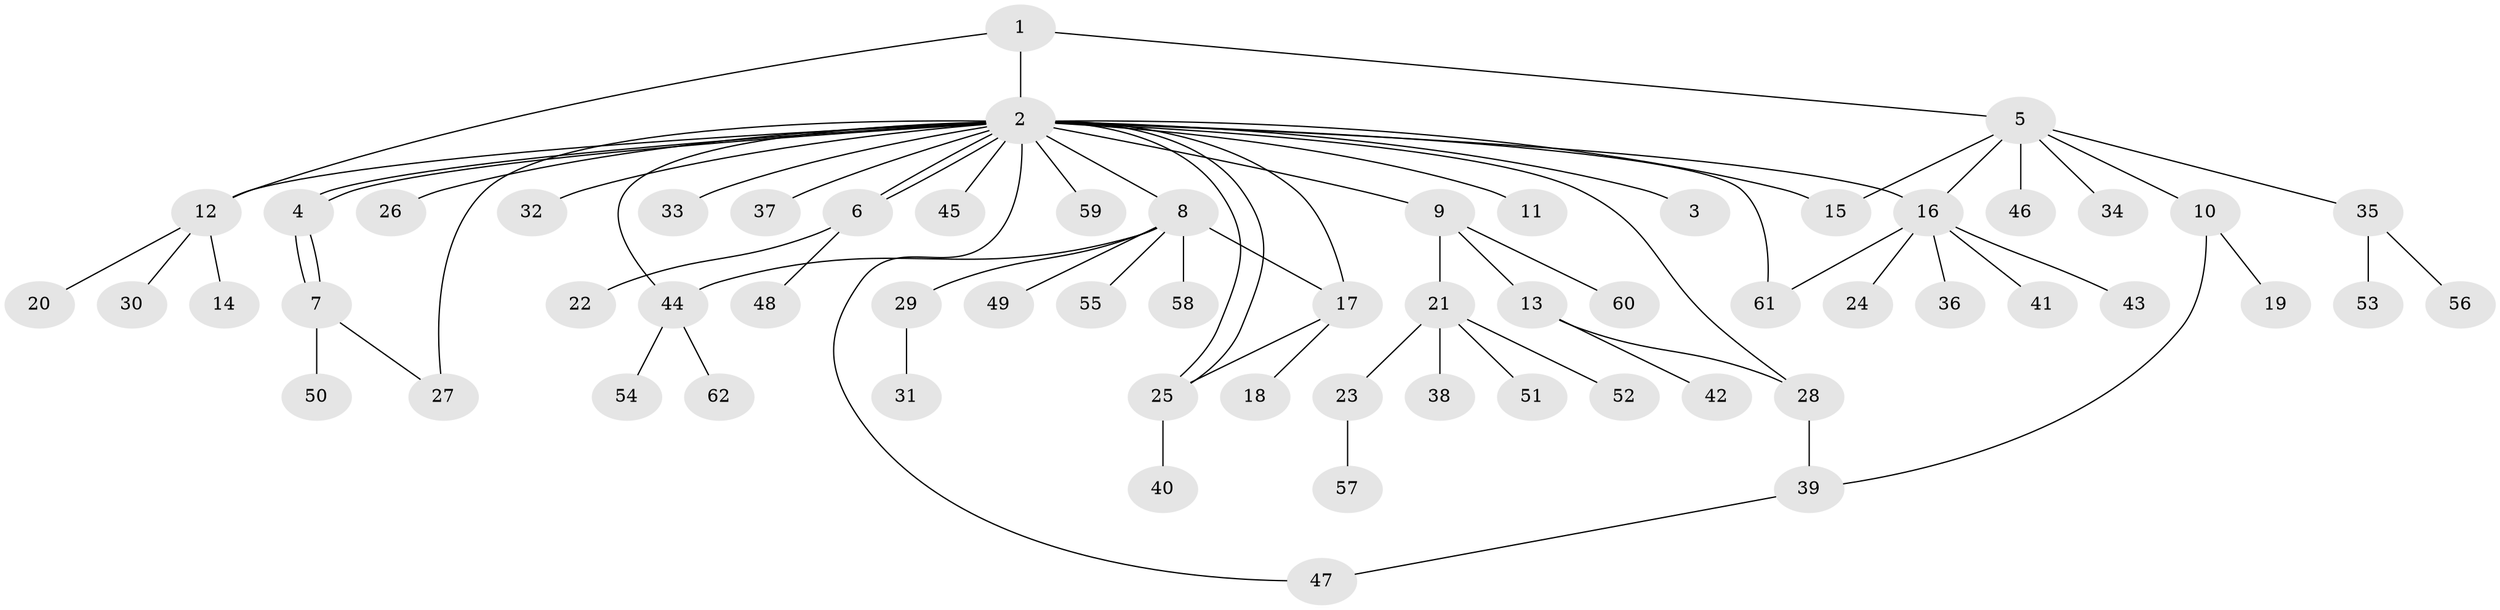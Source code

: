 // Generated by graph-tools (version 1.1) at 2025/26/03/09/25 03:26:07]
// undirected, 62 vertices, 76 edges
graph export_dot {
graph [start="1"]
  node [color=gray90,style=filled];
  1;
  2;
  3;
  4;
  5;
  6;
  7;
  8;
  9;
  10;
  11;
  12;
  13;
  14;
  15;
  16;
  17;
  18;
  19;
  20;
  21;
  22;
  23;
  24;
  25;
  26;
  27;
  28;
  29;
  30;
  31;
  32;
  33;
  34;
  35;
  36;
  37;
  38;
  39;
  40;
  41;
  42;
  43;
  44;
  45;
  46;
  47;
  48;
  49;
  50;
  51;
  52;
  53;
  54;
  55;
  56;
  57;
  58;
  59;
  60;
  61;
  62;
  1 -- 2;
  1 -- 5;
  1 -- 12;
  2 -- 3;
  2 -- 4;
  2 -- 4;
  2 -- 6;
  2 -- 6;
  2 -- 8;
  2 -- 9;
  2 -- 11;
  2 -- 12;
  2 -- 15;
  2 -- 16;
  2 -- 17;
  2 -- 25;
  2 -- 25;
  2 -- 26;
  2 -- 27;
  2 -- 28;
  2 -- 32;
  2 -- 33;
  2 -- 37;
  2 -- 44;
  2 -- 45;
  2 -- 47;
  2 -- 59;
  2 -- 61;
  4 -- 7;
  4 -- 7;
  5 -- 10;
  5 -- 15;
  5 -- 16;
  5 -- 34;
  5 -- 35;
  5 -- 46;
  6 -- 22;
  6 -- 48;
  7 -- 27;
  7 -- 50;
  8 -- 17;
  8 -- 29;
  8 -- 44;
  8 -- 49;
  8 -- 55;
  8 -- 58;
  9 -- 13;
  9 -- 21;
  9 -- 60;
  10 -- 19;
  10 -- 39;
  12 -- 14;
  12 -- 20;
  12 -- 30;
  13 -- 28;
  13 -- 42;
  16 -- 24;
  16 -- 36;
  16 -- 41;
  16 -- 43;
  16 -- 61;
  17 -- 18;
  17 -- 25;
  21 -- 23;
  21 -- 38;
  21 -- 51;
  21 -- 52;
  23 -- 57;
  25 -- 40;
  28 -- 39;
  29 -- 31;
  35 -- 53;
  35 -- 56;
  39 -- 47;
  44 -- 54;
  44 -- 62;
}
